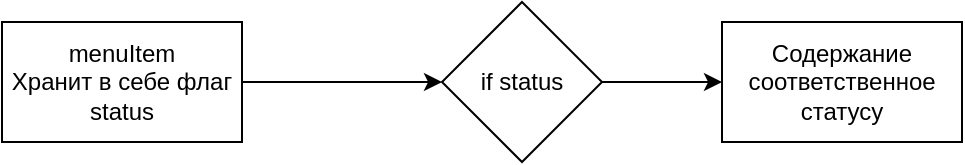 <mxfile>
    <diagram id="LLvuObBSutyIyHcWnFNC" name="Страница 1">
        <mxGraphModel dx="812" dy="344" grid="1" gridSize="10" guides="1" tooltips="1" connect="1" arrows="1" fold="1" page="1" pageScale="1" pageWidth="827" pageHeight="1169" math="0" shadow="0">
            <root>
                <mxCell id="0"/>
                <mxCell id="1" parent="0"/>
                <mxCell id="7" value="" style="edgeStyle=none;html=1;" edge="1" parent="1" source="2" target="6">
                    <mxGeometry relative="1" as="geometry"/>
                </mxCell>
                <mxCell id="2" value="menuItem&lt;br&gt;Хранит в себе флаг status" style="rounded=0;whiteSpace=wrap;html=1;" vertex="1" parent="1">
                    <mxGeometry x="40" y="30" width="120" height="60" as="geometry"/>
                </mxCell>
                <mxCell id="9" value="" style="edgeStyle=none;html=1;" edge="1" parent="1" source="6" target="8">
                    <mxGeometry relative="1" as="geometry"/>
                </mxCell>
                <mxCell id="6" value="if status" style="rhombus;whiteSpace=wrap;html=1;rounded=0;" vertex="1" parent="1">
                    <mxGeometry x="260" y="20" width="80" height="80" as="geometry"/>
                </mxCell>
                <mxCell id="8" value="Содержание соответственное статусу" style="whiteSpace=wrap;html=1;rounded=0;" vertex="1" parent="1">
                    <mxGeometry x="400" y="30" width="120" height="60" as="geometry"/>
                </mxCell>
            </root>
        </mxGraphModel>
    </diagram>
</mxfile>